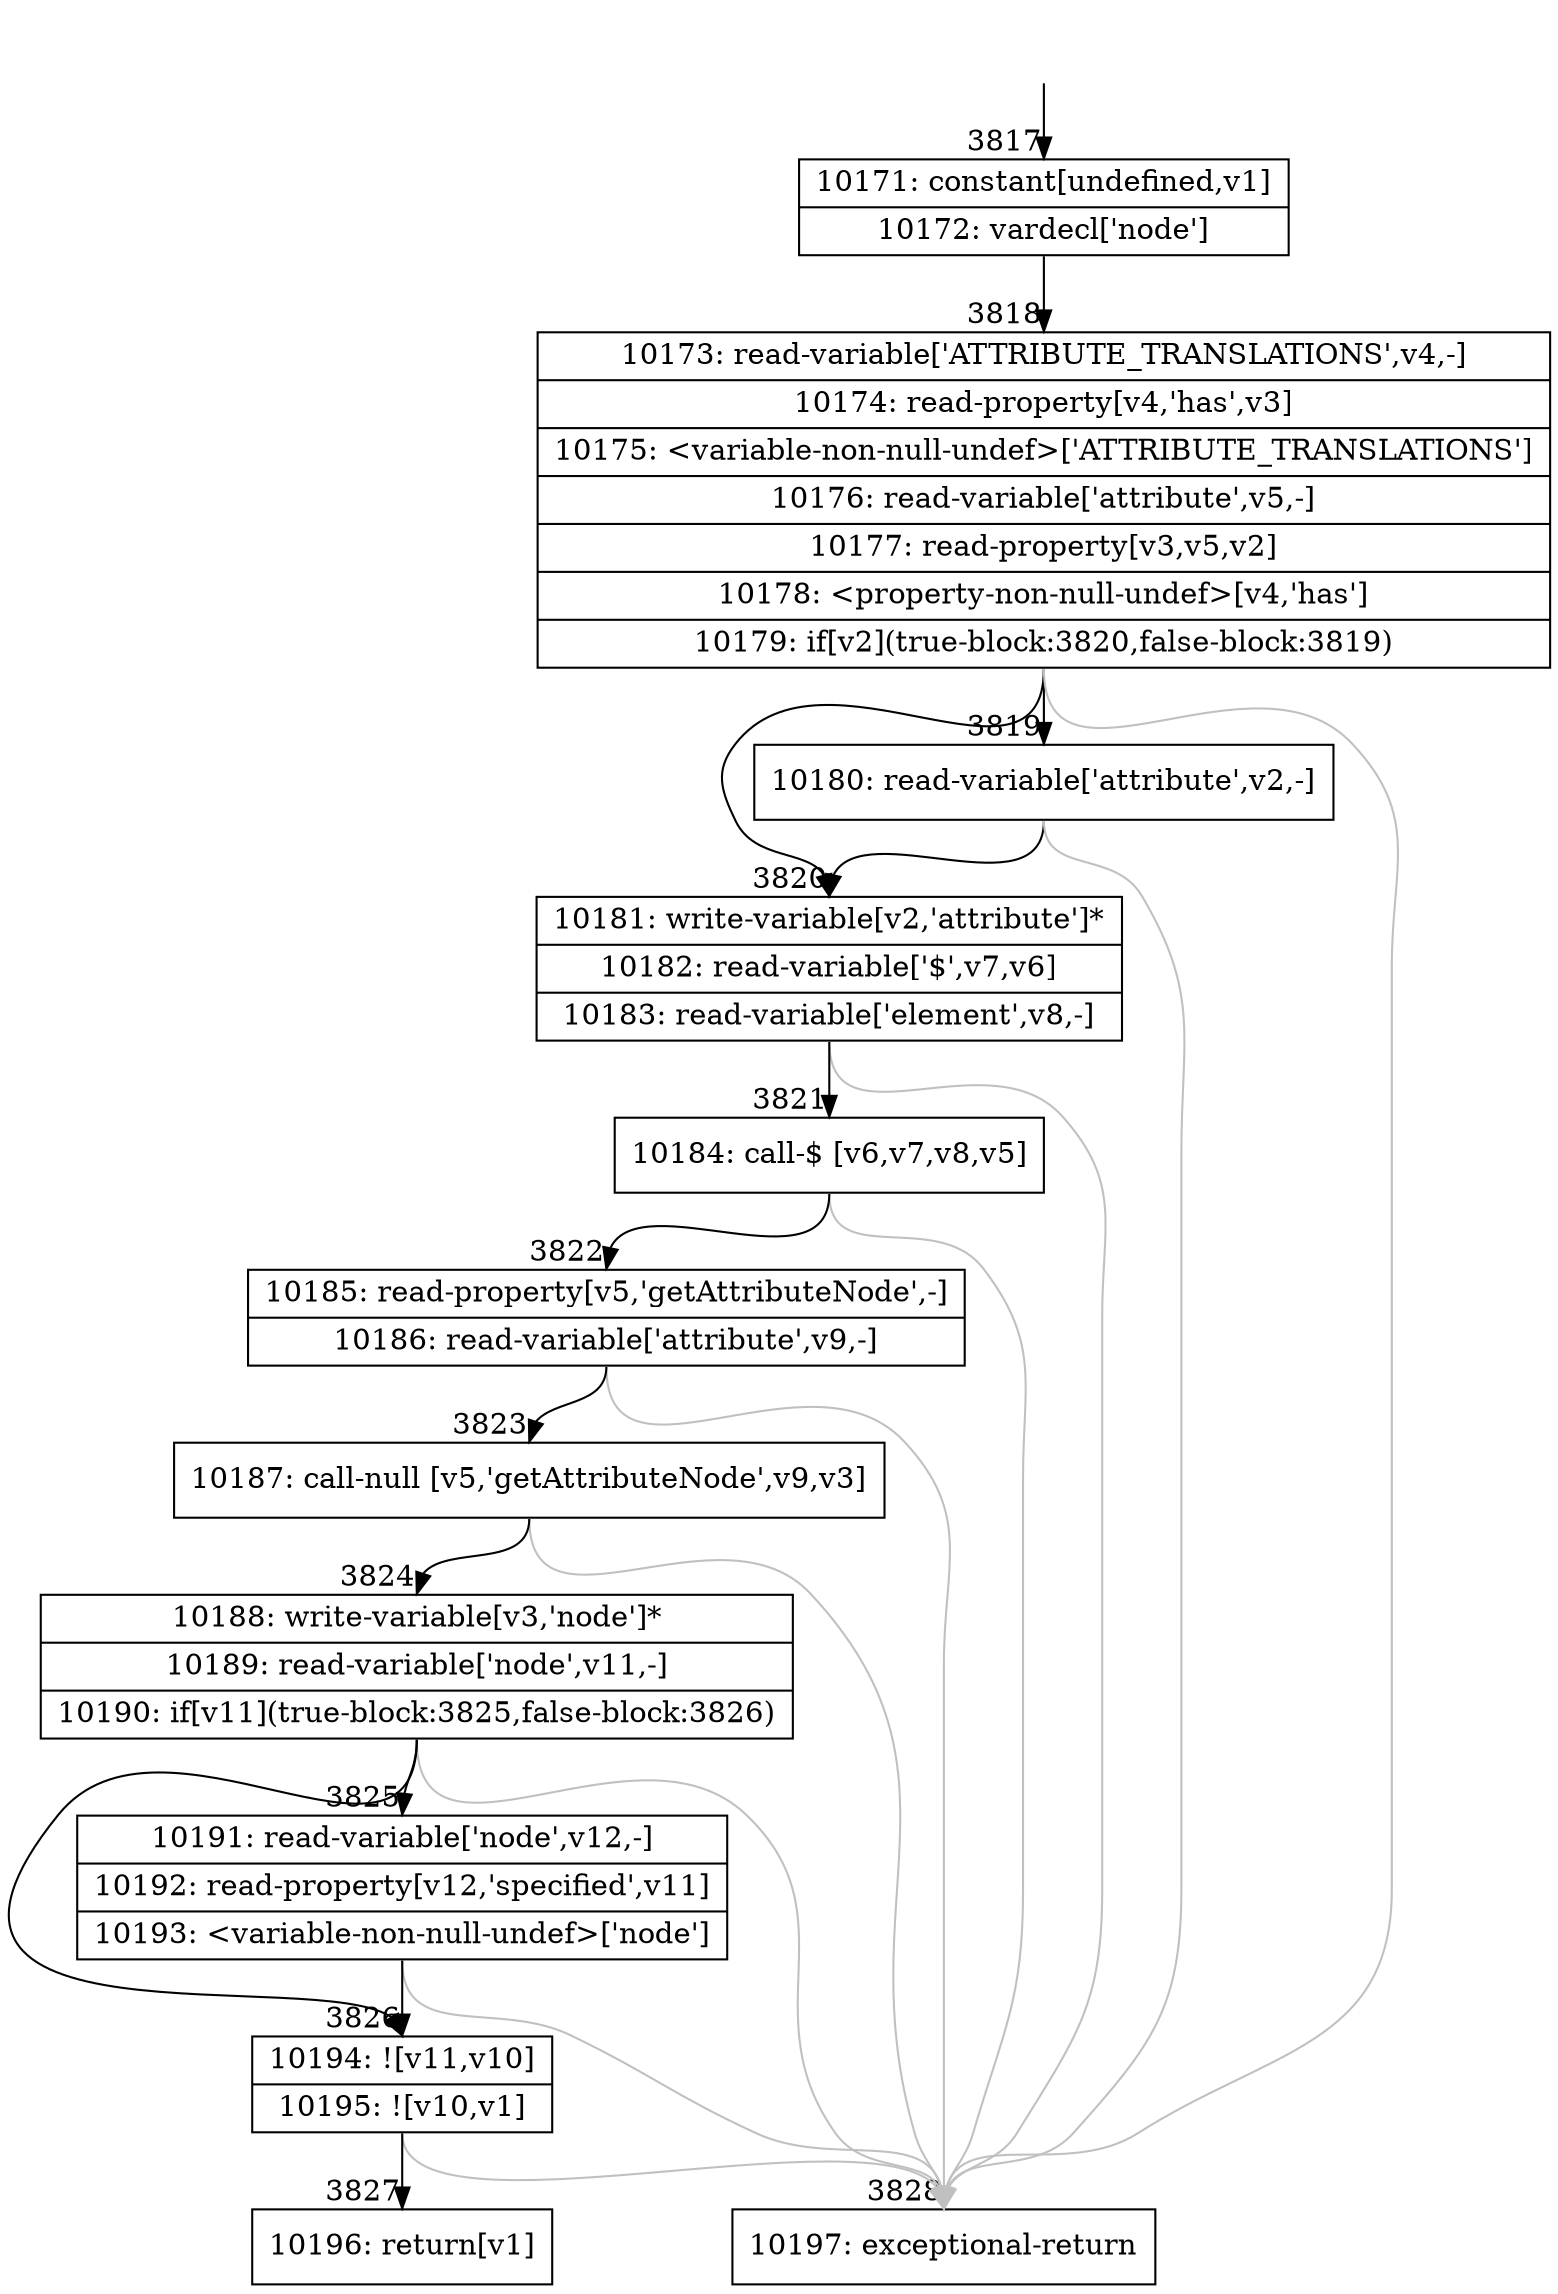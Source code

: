 digraph {
rankdir="TD"
BB_entry321[shape=none,label=""];
BB_entry321 -> BB3817 [tailport=s, headport=n, headlabel="    3817"]
BB3817 [shape=record label="{10171: constant[undefined,v1]|10172: vardecl['node']}" ] 
BB3817 -> BB3818 [tailport=s, headport=n, headlabel="      3818"]
BB3818 [shape=record label="{10173: read-variable['ATTRIBUTE_TRANSLATIONS',v4,-]|10174: read-property[v4,'has',v3]|10175: \<variable-non-null-undef\>['ATTRIBUTE_TRANSLATIONS']|10176: read-variable['attribute',v5,-]|10177: read-property[v3,v5,v2]|10178: \<property-non-null-undef\>[v4,'has']|10179: if[v2](true-block:3820,false-block:3819)}" ] 
BB3818 -> BB3820 [tailport=s, headport=n, headlabel="      3820"]
BB3818 -> BB3819 [tailport=s, headport=n, headlabel="      3819"]
BB3818 -> BB3828 [tailport=s, headport=n, color=gray, headlabel="      3828"]
BB3819 [shape=record label="{10180: read-variable['attribute',v2,-]}" ] 
BB3819 -> BB3820 [tailport=s, headport=n]
BB3819 -> BB3828 [tailport=s, headport=n, color=gray]
BB3820 [shape=record label="{10181: write-variable[v2,'attribute']*|10182: read-variable['$',v7,v6]|10183: read-variable['element',v8,-]}" ] 
BB3820 -> BB3821 [tailport=s, headport=n, headlabel="      3821"]
BB3820 -> BB3828 [tailport=s, headport=n, color=gray]
BB3821 [shape=record label="{10184: call-$ [v6,v7,v8,v5]}" ] 
BB3821 -> BB3822 [tailport=s, headport=n, headlabel="      3822"]
BB3821 -> BB3828 [tailport=s, headport=n, color=gray]
BB3822 [shape=record label="{10185: read-property[v5,'getAttributeNode',-]|10186: read-variable['attribute',v9,-]}" ] 
BB3822 -> BB3823 [tailport=s, headport=n, headlabel="      3823"]
BB3822 -> BB3828 [tailport=s, headport=n, color=gray]
BB3823 [shape=record label="{10187: call-null [v5,'getAttributeNode',v9,v3]}" ] 
BB3823 -> BB3824 [tailport=s, headport=n, headlabel="      3824"]
BB3823 -> BB3828 [tailport=s, headport=n, color=gray]
BB3824 [shape=record label="{10188: write-variable[v3,'node']*|10189: read-variable['node',v11,-]|10190: if[v11](true-block:3825,false-block:3826)}" ] 
BB3824 -> BB3826 [tailport=s, headport=n, headlabel="      3826"]
BB3824 -> BB3825 [tailport=s, headport=n, headlabel="      3825"]
BB3824 -> BB3828 [tailport=s, headport=n, color=gray]
BB3825 [shape=record label="{10191: read-variable['node',v12,-]|10192: read-property[v12,'specified',v11]|10193: \<variable-non-null-undef\>['node']}" ] 
BB3825 -> BB3826 [tailport=s, headport=n]
BB3825 -> BB3828 [tailport=s, headport=n, color=gray]
BB3826 [shape=record label="{10194: ![v11,v10]|10195: ![v10,v1]}" ] 
BB3826 -> BB3827 [tailport=s, headport=n, headlabel="      3827"]
BB3826 -> BB3828 [tailport=s, headport=n, color=gray]
BB3827 [shape=record label="{10196: return[v1]}" ] 
BB3828 [shape=record label="{10197: exceptional-return}" ] 
//#$~ 2828
}
